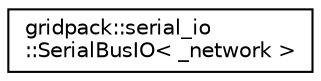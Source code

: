 digraph "Graphical Class Hierarchy"
{
  edge [fontname="Helvetica",fontsize="10",labelfontname="Helvetica",labelfontsize="10"];
  node [fontname="Helvetica",fontsize="10",shape=record];
  rankdir="LR";
  Node1 [label="gridpack::serial_io\l::SerialBusIO\< _network \>",height=0.2,width=0.4,color="black", fillcolor="white", style="filled",URL="$classgridpack_1_1serial__io_1_1_serial_bus_i_o.html"];
}
